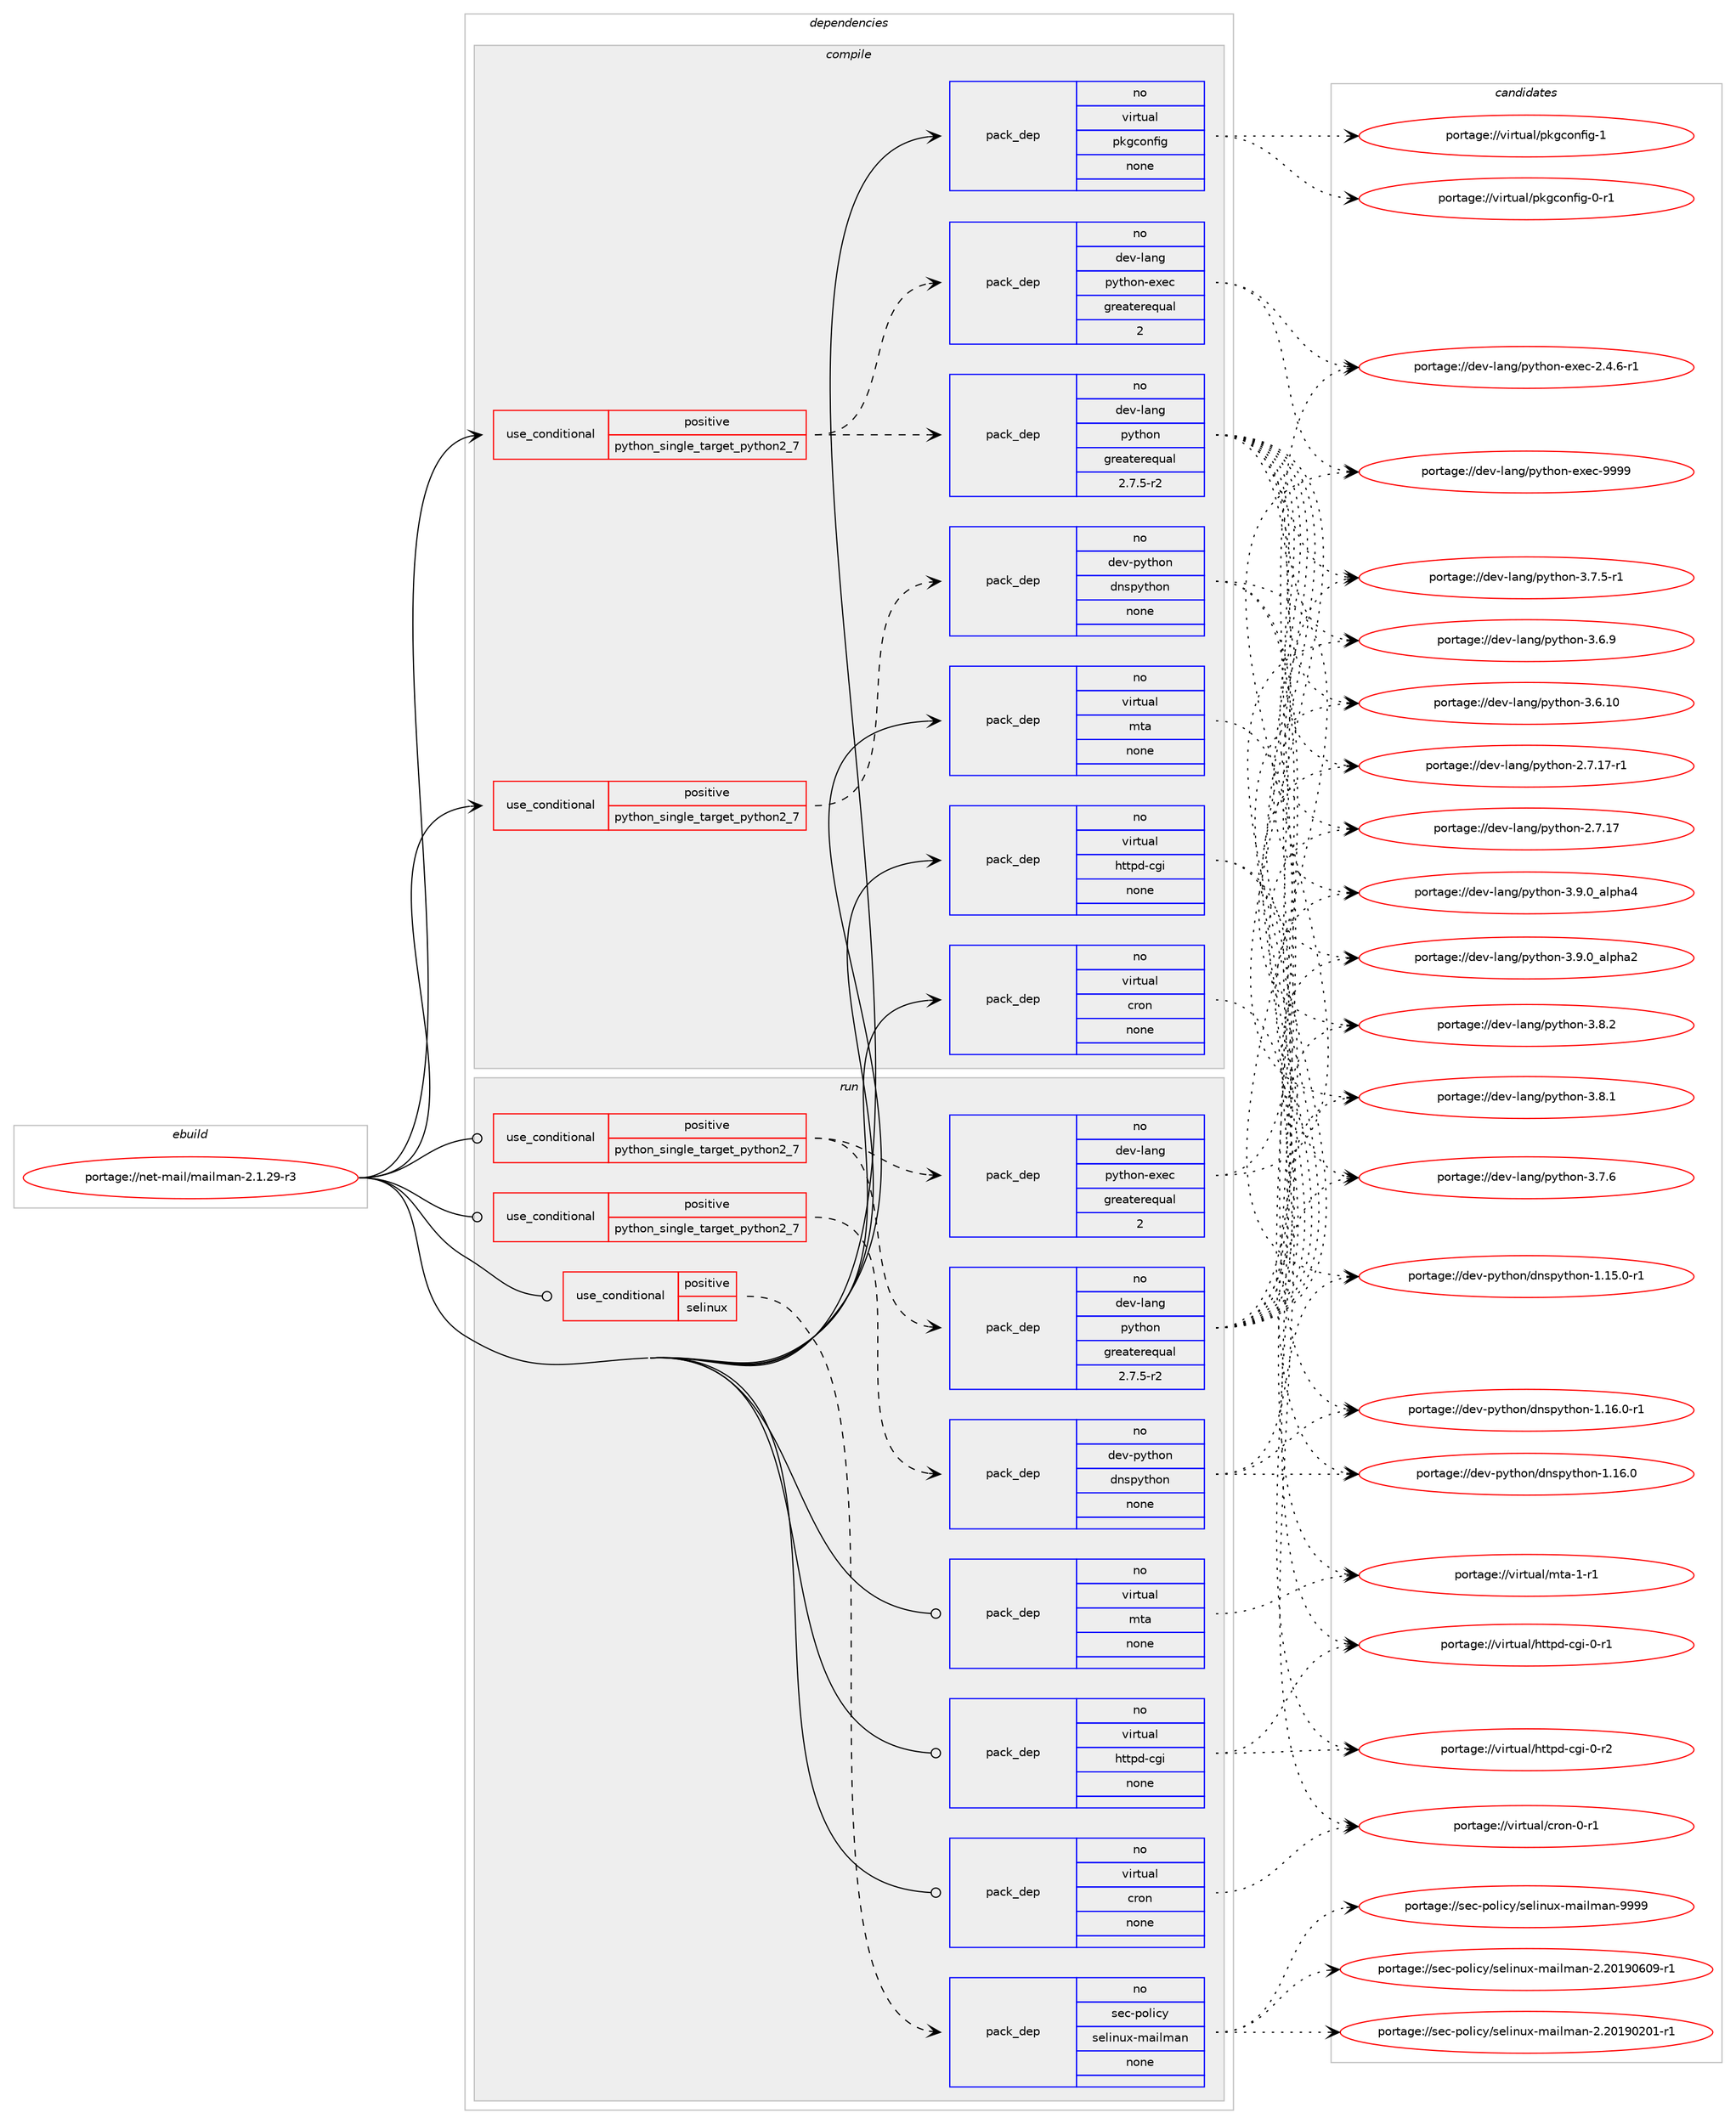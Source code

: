 digraph prolog {

# *************
# Graph options
# *************

newrank=true;
concentrate=true;
compound=true;
graph [rankdir=LR,fontname=Helvetica,fontsize=10,ranksep=1.5];#, ranksep=2.5, nodesep=0.2];
edge  [arrowhead=vee];
node  [fontname=Helvetica,fontsize=10];

# **********
# The ebuild
# **********

subgraph cluster_leftcol {
color=gray;
rank=same;
label=<<i>ebuild</i>>;
id [label="portage://net-mail/mailman-2.1.29-r3", color=red, width=4, href="../net-mail/mailman-2.1.29-r3.svg"];
}

# ****************
# The dependencies
# ****************

subgraph cluster_midcol {
color=gray;
label=<<i>dependencies</i>>;
subgraph cluster_compile {
fillcolor="#eeeeee";
style=filled;
label=<<i>compile</i>>;
subgraph cond18019 {
dependency84441 [label=<<TABLE BORDER="0" CELLBORDER="1" CELLSPACING="0" CELLPADDING="4"><TR><TD ROWSPAN="3" CELLPADDING="10">use_conditional</TD></TR><TR><TD>positive</TD></TR><TR><TD>python_single_target_python2_7</TD></TR></TABLE>>, shape=none, color=red];
subgraph pack64828 {
dependency84442 [label=<<TABLE BORDER="0" CELLBORDER="1" CELLSPACING="0" CELLPADDING="4" WIDTH="220"><TR><TD ROWSPAN="6" CELLPADDING="30">pack_dep</TD></TR><TR><TD WIDTH="110">no</TD></TR><TR><TD>dev-lang</TD></TR><TR><TD>python</TD></TR><TR><TD>greaterequal</TD></TR><TR><TD>2.7.5-r2</TD></TR></TABLE>>, shape=none, color=blue];
}
dependency84441:e -> dependency84442:w [weight=20,style="dashed",arrowhead="vee"];
subgraph pack64829 {
dependency84443 [label=<<TABLE BORDER="0" CELLBORDER="1" CELLSPACING="0" CELLPADDING="4" WIDTH="220"><TR><TD ROWSPAN="6" CELLPADDING="30">pack_dep</TD></TR><TR><TD WIDTH="110">no</TD></TR><TR><TD>dev-lang</TD></TR><TR><TD>python-exec</TD></TR><TR><TD>greaterequal</TD></TR><TR><TD>2</TD></TR></TABLE>>, shape=none, color=blue];
}
dependency84441:e -> dependency84443:w [weight=20,style="dashed",arrowhead="vee"];
}
id:e -> dependency84441:w [weight=20,style="solid",arrowhead="vee"];
subgraph cond18020 {
dependency84444 [label=<<TABLE BORDER="0" CELLBORDER="1" CELLSPACING="0" CELLPADDING="4"><TR><TD ROWSPAN="3" CELLPADDING="10">use_conditional</TD></TR><TR><TD>positive</TD></TR><TR><TD>python_single_target_python2_7</TD></TR></TABLE>>, shape=none, color=red];
subgraph pack64830 {
dependency84445 [label=<<TABLE BORDER="0" CELLBORDER="1" CELLSPACING="0" CELLPADDING="4" WIDTH="220"><TR><TD ROWSPAN="6" CELLPADDING="30">pack_dep</TD></TR><TR><TD WIDTH="110">no</TD></TR><TR><TD>dev-python</TD></TR><TR><TD>dnspython</TD></TR><TR><TD>none</TD></TR><TR><TD></TD></TR></TABLE>>, shape=none, color=blue];
}
dependency84444:e -> dependency84445:w [weight=20,style="dashed",arrowhead="vee"];
}
id:e -> dependency84444:w [weight=20,style="solid",arrowhead="vee"];
subgraph pack64831 {
dependency84446 [label=<<TABLE BORDER="0" CELLBORDER="1" CELLSPACING="0" CELLPADDING="4" WIDTH="220"><TR><TD ROWSPAN="6" CELLPADDING="30">pack_dep</TD></TR><TR><TD WIDTH="110">no</TD></TR><TR><TD>virtual</TD></TR><TR><TD>cron</TD></TR><TR><TD>none</TD></TR><TR><TD></TD></TR></TABLE>>, shape=none, color=blue];
}
id:e -> dependency84446:w [weight=20,style="solid",arrowhead="vee"];
subgraph pack64832 {
dependency84447 [label=<<TABLE BORDER="0" CELLBORDER="1" CELLSPACING="0" CELLPADDING="4" WIDTH="220"><TR><TD ROWSPAN="6" CELLPADDING="30">pack_dep</TD></TR><TR><TD WIDTH="110">no</TD></TR><TR><TD>virtual</TD></TR><TR><TD>httpd-cgi</TD></TR><TR><TD>none</TD></TR><TR><TD></TD></TR></TABLE>>, shape=none, color=blue];
}
id:e -> dependency84447:w [weight=20,style="solid",arrowhead="vee"];
subgraph pack64833 {
dependency84448 [label=<<TABLE BORDER="0" CELLBORDER="1" CELLSPACING="0" CELLPADDING="4" WIDTH="220"><TR><TD ROWSPAN="6" CELLPADDING="30">pack_dep</TD></TR><TR><TD WIDTH="110">no</TD></TR><TR><TD>virtual</TD></TR><TR><TD>mta</TD></TR><TR><TD>none</TD></TR><TR><TD></TD></TR></TABLE>>, shape=none, color=blue];
}
id:e -> dependency84448:w [weight=20,style="solid",arrowhead="vee"];
subgraph pack64834 {
dependency84449 [label=<<TABLE BORDER="0" CELLBORDER="1" CELLSPACING="0" CELLPADDING="4" WIDTH="220"><TR><TD ROWSPAN="6" CELLPADDING="30">pack_dep</TD></TR><TR><TD WIDTH="110">no</TD></TR><TR><TD>virtual</TD></TR><TR><TD>pkgconfig</TD></TR><TR><TD>none</TD></TR><TR><TD></TD></TR></TABLE>>, shape=none, color=blue];
}
id:e -> dependency84449:w [weight=20,style="solid",arrowhead="vee"];
}
subgraph cluster_compileandrun {
fillcolor="#eeeeee";
style=filled;
label=<<i>compile and run</i>>;
}
subgraph cluster_run {
fillcolor="#eeeeee";
style=filled;
label=<<i>run</i>>;
subgraph cond18021 {
dependency84450 [label=<<TABLE BORDER="0" CELLBORDER="1" CELLSPACING="0" CELLPADDING="4"><TR><TD ROWSPAN="3" CELLPADDING="10">use_conditional</TD></TR><TR><TD>positive</TD></TR><TR><TD>python_single_target_python2_7</TD></TR></TABLE>>, shape=none, color=red];
subgraph pack64835 {
dependency84451 [label=<<TABLE BORDER="0" CELLBORDER="1" CELLSPACING="0" CELLPADDING="4" WIDTH="220"><TR><TD ROWSPAN="6" CELLPADDING="30">pack_dep</TD></TR><TR><TD WIDTH="110">no</TD></TR><TR><TD>dev-lang</TD></TR><TR><TD>python</TD></TR><TR><TD>greaterequal</TD></TR><TR><TD>2.7.5-r2</TD></TR></TABLE>>, shape=none, color=blue];
}
dependency84450:e -> dependency84451:w [weight=20,style="dashed",arrowhead="vee"];
subgraph pack64836 {
dependency84452 [label=<<TABLE BORDER="0" CELLBORDER="1" CELLSPACING="0" CELLPADDING="4" WIDTH="220"><TR><TD ROWSPAN="6" CELLPADDING="30">pack_dep</TD></TR><TR><TD WIDTH="110">no</TD></TR><TR><TD>dev-lang</TD></TR><TR><TD>python-exec</TD></TR><TR><TD>greaterequal</TD></TR><TR><TD>2</TD></TR></TABLE>>, shape=none, color=blue];
}
dependency84450:e -> dependency84452:w [weight=20,style="dashed",arrowhead="vee"];
}
id:e -> dependency84450:w [weight=20,style="solid",arrowhead="odot"];
subgraph cond18022 {
dependency84453 [label=<<TABLE BORDER="0" CELLBORDER="1" CELLSPACING="0" CELLPADDING="4"><TR><TD ROWSPAN="3" CELLPADDING="10">use_conditional</TD></TR><TR><TD>positive</TD></TR><TR><TD>python_single_target_python2_7</TD></TR></TABLE>>, shape=none, color=red];
subgraph pack64837 {
dependency84454 [label=<<TABLE BORDER="0" CELLBORDER="1" CELLSPACING="0" CELLPADDING="4" WIDTH="220"><TR><TD ROWSPAN="6" CELLPADDING="30">pack_dep</TD></TR><TR><TD WIDTH="110">no</TD></TR><TR><TD>dev-python</TD></TR><TR><TD>dnspython</TD></TR><TR><TD>none</TD></TR><TR><TD></TD></TR></TABLE>>, shape=none, color=blue];
}
dependency84453:e -> dependency84454:w [weight=20,style="dashed",arrowhead="vee"];
}
id:e -> dependency84453:w [weight=20,style="solid",arrowhead="odot"];
subgraph cond18023 {
dependency84455 [label=<<TABLE BORDER="0" CELLBORDER="1" CELLSPACING="0" CELLPADDING="4"><TR><TD ROWSPAN="3" CELLPADDING="10">use_conditional</TD></TR><TR><TD>positive</TD></TR><TR><TD>selinux</TD></TR></TABLE>>, shape=none, color=red];
subgraph pack64838 {
dependency84456 [label=<<TABLE BORDER="0" CELLBORDER="1" CELLSPACING="0" CELLPADDING="4" WIDTH="220"><TR><TD ROWSPAN="6" CELLPADDING="30">pack_dep</TD></TR><TR><TD WIDTH="110">no</TD></TR><TR><TD>sec-policy</TD></TR><TR><TD>selinux-mailman</TD></TR><TR><TD>none</TD></TR><TR><TD></TD></TR></TABLE>>, shape=none, color=blue];
}
dependency84455:e -> dependency84456:w [weight=20,style="dashed",arrowhead="vee"];
}
id:e -> dependency84455:w [weight=20,style="solid",arrowhead="odot"];
subgraph pack64839 {
dependency84457 [label=<<TABLE BORDER="0" CELLBORDER="1" CELLSPACING="0" CELLPADDING="4" WIDTH="220"><TR><TD ROWSPAN="6" CELLPADDING="30">pack_dep</TD></TR><TR><TD WIDTH="110">no</TD></TR><TR><TD>virtual</TD></TR><TR><TD>cron</TD></TR><TR><TD>none</TD></TR><TR><TD></TD></TR></TABLE>>, shape=none, color=blue];
}
id:e -> dependency84457:w [weight=20,style="solid",arrowhead="odot"];
subgraph pack64840 {
dependency84458 [label=<<TABLE BORDER="0" CELLBORDER="1" CELLSPACING="0" CELLPADDING="4" WIDTH="220"><TR><TD ROWSPAN="6" CELLPADDING="30">pack_dep</TD></TR><TR><TD WIDTH="110">no</TD></TR><TR><TD>virtual</TD></TR><TR><TD>httpd-cgi</TD></TR><TR><TD>none</TD></TR><TR><TD></TD></TR></TABLE>>, shape=none, color=blue];
}
id:e -> dependency84458:w [weight=20,style="solid",arrowhead="odot"];
subgraph pack64841 {
dependency84459 [label=<<TABLE BORDER="0" CELLBORDER="1" CELLSPACING="0" CELLPADDING="4" WIDTH="220"><TR><TD ROWSPAN="6" CELLPADDING="30">pack_dep</TD></TR><TR><TD WIDTH="110">no</TD></TR><TR><TD>virtual</TD></TR><TR><TD>mta</TD></TR><TR><TD>none</TD></TR><TR><TD></TD></TR></TABLE>>, shape=none, color=blue];
}
id:e -> dependency84459:w [weight=20,style="solid",arrowhead="odot"];
}
}

# **************
# The candidates
# **************

subgraph cluster_choices {
rank=same;
color=gray;
label=<<i>candidates</i>>;

subgraph choice64828 {
color=black;
nodesep=1;
choice10010111845108971101034711212111610411111045514657464895971081121049752 [label="portage://dev-lang/python-3.9.0_alpha4", color=red, width=4,href="../dev-lang/python-3.9.0_alpha4.svg"];
choice10010111845108971101034711212111610411111045514657464895971081121049750 [label="portage://dev-lang/python-3.9.0_alpha2", color=red, width=4,href="../dev-lang/python-3.9.0_alpha2.svg"];
choice100101118451089711010347112121116104111110455146564650 [label="portage://dev-lang/python-3.8.2", color=red, width=4,href="../dev-lang/python-3.8.2.svg"];
choice100101118451089711010347112121116104111110455146564649 [label="portage://dev-lang/python-3.8.1", color=red, width=4,href="../dev-lang/python-3.8.1.svg"];
choice100101118451089711010347112121116104111110455146554654 [label="portage://dev-lang/python-3.7.6", color=red, width=4,href="../dev-lang/python-3.7.6.svg"];
choice1001011184510897110103471121211161041111104551465546534511449 [label="portage://dev-lang/python-3.7.5-r1", color=red, width=4,href="../dev-lang/python-3.7.5-r1.svg"];
choice100101118451089711010347112121116104111110455146544657 [label="portage://dev-lang/python-3.6.9", color=red, width=4,href="../dev-lang/python-3.6.9.svg"];
choice10010111845108971101034711212111610411111045514654464948 [label="portage://dev-lang/python-3.6.10", color=red, width=4,href="../dev-lang/python-3.6.10.svg"];
choice100101118451089711010347112121116104111110455046554649554511449 [label="portage://dev-lang/python-2.7.17-r1", color=red, width=4,href="../dev-lang/python-2.7.17-r1.svg"];
choice10010111845108971101034711212111610411111045504655464955 [label="portage://dev-lang/python-2.7.17", color=red, width=4,href="../dev-lang/python-2.7.17.svg"];
dependency84442:e -> choice10010111845108971101034711212111610411111045514657464895971081121049752:w [style=dotted,weight="100"];
dependency84442:e -> choice10010111845108971101034711212111610411111045514657464895971081121049750:w [style=dotted,weight="100"];
dependency84442:e -> choice100101118451089711010347112121116104111110455146564650:w [style=dotted,weight="100"];
dependency84442:e -> choice100101118451089711010347112121116104111110455146564649:w [style=dotted,weight="100"];
dependency84442:e -> choice100101118451089711010347112121116104111110455146554654:w [style=dotted,weight="100"];
dependency84442:e -> choice1001011184510897110103471121211161041111104551465546534511449:w [style=dotted,weight="100"];
dependency84442:e -> choice100101118451089711010347112121116104111110455146544657:w [style=dotted,weight="100"];
dependency84442:e -> choice10010111845108971101034711212111610411111045514654464948:w [style=dotted,weight="100"];
dependency84442:e -> choice100101118451089711010347112121116104111110455046554649554511449:w [style=dotted,weight="100"];
dependency84442:e -> choice10010111845108971101034711212111610411111045504655464955:w [style=dotted,weight="100"];
}
subgraph choice64829 {
color=black;
nodesep=1;
choice10010111845108971101034711212111610411111045101120101994557575757 [label="portage://dev-lang/python-exec-9999", color=red, width=4,href="../dev-lang/python-exec-9999.svg"];
choice10010111845108971101034711212111610411111045101120101994550465246544511449 [label="portage://dev-lang/python-exec-2.4.6-r1", color=red, width=4,href="../dev-lang/python-exec-2.4.6-r1.svg"];
dependency84443:e -> choice10010111845108971101034711212111610411111045101120101994557575757:w [style=dotted,weight="100"];
dependency84443:e -> choice10010111845108971101034711212111610411111045101120101994550465246544511449:w [style=dotted,weight="100"];
}
subgraph choice64830 {
color=black;
nodesep=1;
choice1001011184511212111610411111047100110115112121116104111110454946495446484511449 [label="portage://dev-python/dnspython-1.16.0-r1", color=red, width=4,href="../dev-python/dnspython-1.16.0-r1.svg"];
choice100101118451121211161041111104710011011511212111610411111045494649544648 [label="portage://dev-python/dnspython-1.16.0", color=red, width=4,href="../dev-python/dnspython-1.16.0.svg"];
choice1001011184511212111610411111047100110115112121116104111110454946495346484511449 [label="portage://dev-python/dnspython-1.15.0-r1", color=red, width=4,href="../dev-python/dnspython-1.15.0-r1.svg"];
dependency84445:e -> choice1001011184511212111610411111047100110115112121116104111110454946495446484511449:w [style=dotted,weight="100"];
dependency84445:e -> choice100101118451121211161041111104710011011511212111610411111045494649544648:w [style=dotted,weight="100"];
dependency84445:e -> choice1001011184511212111610411111047100110115112121116104111110454946495346484511449:w [style=dotted,weight="100"];
}
subgraph choice64831 {
color=black;
nodesep=1;
choice11810511411611797108479911411111045484511449 [label="portage://virtual/cron-0-r1", color=red, width=4,href="../virtual/cron-0-r1.svg"];
dependency84446:e -> choice11810511411611797108479911411111045484511449:w [style=dotted,weight="100"];
}
subgraph choice64832 {
color=black;
nodesep=1;
choice1181051141161179710847104116116112100459910310545484511450 [label="portage://virtual/httpd-cgi-0-r2", color=red, width=4,href="../virtual/httpd-cgi-0-r2.svg"];
choice1181051141161179710847104116116112100459910310545484511449 [label="portage://virtual/httpd-cgi-0-r1", color=red, width=4,href="../virtual/httpd-cgi-0-r1.svg"];
dependency84447:e -> choice1181051141161179710847104116116112100459910310545484511450:w [style=dotted,weight="100"];
dependency84447:e -> choice1181051141161179710847104116116112100459910310545484511449:w [style=dotted,weight="100"];
}
subgraph choice64833 {
color=black;
nodesep=1;
choice11810511411611797108471091169745494511449 [label="portage://virtual/mta-1-r1", color=red, width=4,href="../virtual/mta-1-r1.svg"];
dependency84448:e -> choice11810511411611797108471091169745494511449:w [style=dotted,weight="100"];
}
subgraph choice64834 {
color=black;
nodesep=1;
choice1181051141161179710847112107103991111101021051034549 [label="portage://virtual/pkgconfig-1", color=red, width=4,href="../virtual/pkgconfig-1.svg"];
choice11810511411611797108471121071039911111010210510345484511449 [label="portage://virtual/pkgconfig-0-r1", color=red, width=4,href="../virtual/pkgconfig-0-r1.svg"];
dependency84449:e -> choice1181051141161179710847112107103991111101021051034549:w [style=dotted,weight="100"];
dependency84449:e -> choice11810511411611797108471121071039911111010210510345484511449:w [style=dotted,weight="100"];
}
subgraph choice64835 {
color=black;
nodesep=1;
choice10010111845108971101034711212111610411111045514657464895971081121049752 [label="portage://dev-lang/python-3.9.0_alpha4", color=red, width=4,href="../dev-lang/python-3.9.0_alpha4.svg"];
choice10010111845108971101034711212111610411111045514657464895971081121049750 [label="portage://dev-lang/python-3.9.0_alpha2", color=red, width=4,href="../dev-lang/python-3.9.0_alpha2.svg"];
choice100101118451089711010347112121116104111110455146564650 [label="portage://dev-lang/python-3.8.2", color=red, width=4,href="../dev-lang/python-3.8.2.svg"];
choice100101118451089711010347112121116104111110455146564649 [label="portage://dev-lang/python-3.8.1", color=red, width=4,href="../dev-lang/python-3.8.1.svg"];
choice100101118451089711010347112121116104111110455146554654 [label="portage://dev-lang/python-3.7.6", color=red, width=4,href="../dev-lang/python-3.7.6.svg"];
choice1001011184510897110103471121211161041111104551465546534511449 [label="portage://dev-lang/python-3.7.5-r1", color=red, width=4,href="../dev-lang/python-3.7.5-r1.svg"];
choice100101118451089711010347112121116104111110455146544657 [label="portage://dev-lang/python-3.6.9", color=red, width=4,href="../dev-lang/python-3.6.9.svg"];
choice10010111845108971101034711212111610411111045514654464948 [label="portage://dev-lang/python-3.6.10", color=red, width=4,href="../dev-lang/python-3.6.10.svg"];
choice100101118451089711010347112121116104111110455046554649554511449 [label="portage://dev-lang/python-2.7.17-r1", color=red, width=4,href="../dev-lang/python-2.7.17-r1.svg"];
choice10010111845108971101034711212111610411111045504655464955 [label="portage://dev-lang/python-2.7.17", color=red, width=4,href="../dev-lang/python-2.7.17.svg"];
dependency84451:e -> choice10010111845108971101034711212111610411111045514657464895971081121049752:w [style=dotted,weight="100"];
dependency84451:e -> choice10010111845108971101034711212111610411111045514657464895971081121049750:w [style=dotted,weight="100"];
dependency84451:e -> choice100101118451089711010347112121116104111110455146564650:w [style=dotted,weight="100"];
dependency84451:e -> choice100101118451089711010347112121116104111110455146564649:w [style=dotted,weight="100"];
dependency84451:e -> choice100101118451089711010347112121116104111110455146554654:w [style=dotted,weight="100"];
dependency84451:e -> choice1001011184510897110103471121211161041111104551465546534511449:w [style=dotted,weight="100"];
dependency84451:e -> choice100101118451089711010347112121116104111110455146544657:w [style=dotted,weight="100"];
dependency84451:e -> choice10010111845108971101034711212111610411111045514654464948:w [style=dotted,weight="100"];
dependency84451:e -> choice100101118451089711010347112121116104111110455046554649554511449:w [style=dotted,weight="100"];
dependency84451:e -> choice10010111845108971101034711212111610411111045504655464955:w [style=dotted,weight="100"];
}
subgraph choice64836 {
color=black;
nodesep=1;
choice10010111845108971101034711212111610411111045101120101994557575757 [label="portage://dev-lang/python-exec-9999", color=red, width=4,href="../dev-lang/python-exec-9999.svg"];
choice10010111845108971101034711212111610411111045101120101994550465246544511449 [label="portage://dev-lang/python-exec-2.4.6-r1", color=red, width=4,href="../dev-lang/python-exec-2.4.6-r1.svg"];
dependency84452:e -> choice10010111845108971101034711212111610411111045101120101994557575757:w [style=dotted,weight="100"];
dependency84452:e -> choice10010111845108971101034711212111610411111045101120101994550465246544511449:w [style=dotted,weight="100"];
}
subgraph choice64837 {
color=black;
nodesep=1;
choice1001011184511212111610411111047100110115112121116104111110454946495446484511449 [label="portage://dev-python/dnspython-1.16.0-r1", color=red, width=4,href="../dev-python/dnspython-1.16.0-r1.svg"];
choice100101118451121211161041111104710011011511212111610411111045494649544648 [label="portage://dev-python/dnspython-1.16.0", color=red, width=4,href="../dev-python/dnspython-1.16.0.svg"];
choice1001011184511212111610411111047100110115112121116104111110454946495346484511449 [label="portage://dev-python/dnspython-1.15.0-r1", color=red, width=4,href="../dev-python/dnspython-1.15.0-r1.svg"];
dependency84454:e -> choice1001011184511212111610411111047100110115112121116104111110454946495446484511449:w [style=dotted,weight="100"];
dependency84454:e -> choice100101118451121211161041111104710011011511212111610411111045494649544648:w [style=dotted,weight="100"];
dependency84454:e -> choice1001011184511212111610411111047100110115112121116104111110454946495346484511449:w [style=dotted,weight="100"];
}
subgraph choice64838 {
color=black;
nodesep=1;
choice115101994511211110810599121471151011081051101171204510997105108109971104557575757 [label="portage://sec-policy/selinux-mailman-9999", color=red, width=4,href="../sec-policy/selinux-mailman-9999.svg"];
choice1151019945112111108105991214711510110810511011712045109971051081099711045504650484957485448574511449 [label="portage://sec-policy/selinux-mailman-2.20190609-r1", color=red, width=4,href="../sec-policy/selinux-mailman-2.20190609-r1.svg"];
choice1151019945112111108105991214711510110810511011712045109971051081099711045504650484957485048494511449 [label="portage://sec-policy/selinux-mailman-2.20190201-r1", color=red, width=4,href="../sec-policy/selinux-mailman-2.20190201-r1.svg"];
dependency84456:e -> choice115101994511211110810599121471151011081051101171204510997105108109971104557575757:w [style=dotted,weight="100"];
dependency84456:e -> choice1151019945112111108105991214711510110810511011712045109971051081099711045504650484957485448574511449:w [style=dotted,weight="100"];
dependency84456:e -> choice1151019945112111108105991214711510110810511011712045109971051081099711045504650484957485048494511449:w [style=dotted,weight="100"];
}
subgraph choice64839 {
color=black;
nodesep=1;
choice11810511411611797108479911411111045484511449 [label="portage://virtual/cron-0-r1", color=red, width=4,href="../virtual/cron-0-r1.svg"];
dependency84457:e -> choice11810511411611797108479911411111045484511449:w [style=dotted,weight="100"];
}
subgraph choice64840 {
color=black;
nodesep=1;
choice1181051141161179710847104116116112100459910310545484511450 [label="portage://virtual/httpd-cgi-0-r2", color=red, width=4,href="../virtual/httpd-cgi-0-r2.svg"];
choice1181051141161179710847104116116112100459910310545484511449 [label="portage://virtual/httpd-cgi-0-r1", color=red, width=4,href="../virtual/httpd-cgi-0-r1.svg"];
dependency84458:e -> choice1181051141161179710847104116116112100459910310545484511450:w [style=dotted,weight="100"];
dependency84458:e -> choice1181051141161179710847104116116112100459910310545484511449:w [style=dotted,weight="100"];
}
subgraph choice64841 {
color=black;
nodesep=1;
choice11810511411611797108471091169745494511449 [label="portage://virtual/mta-1-r1", color=red, width=4,href="../virtual/mta-1-r1.svg"];
dependency84459:e -> choice11810511411611797108471091169745494511449:w [style=dotted,weight="100"];
}
}

}
